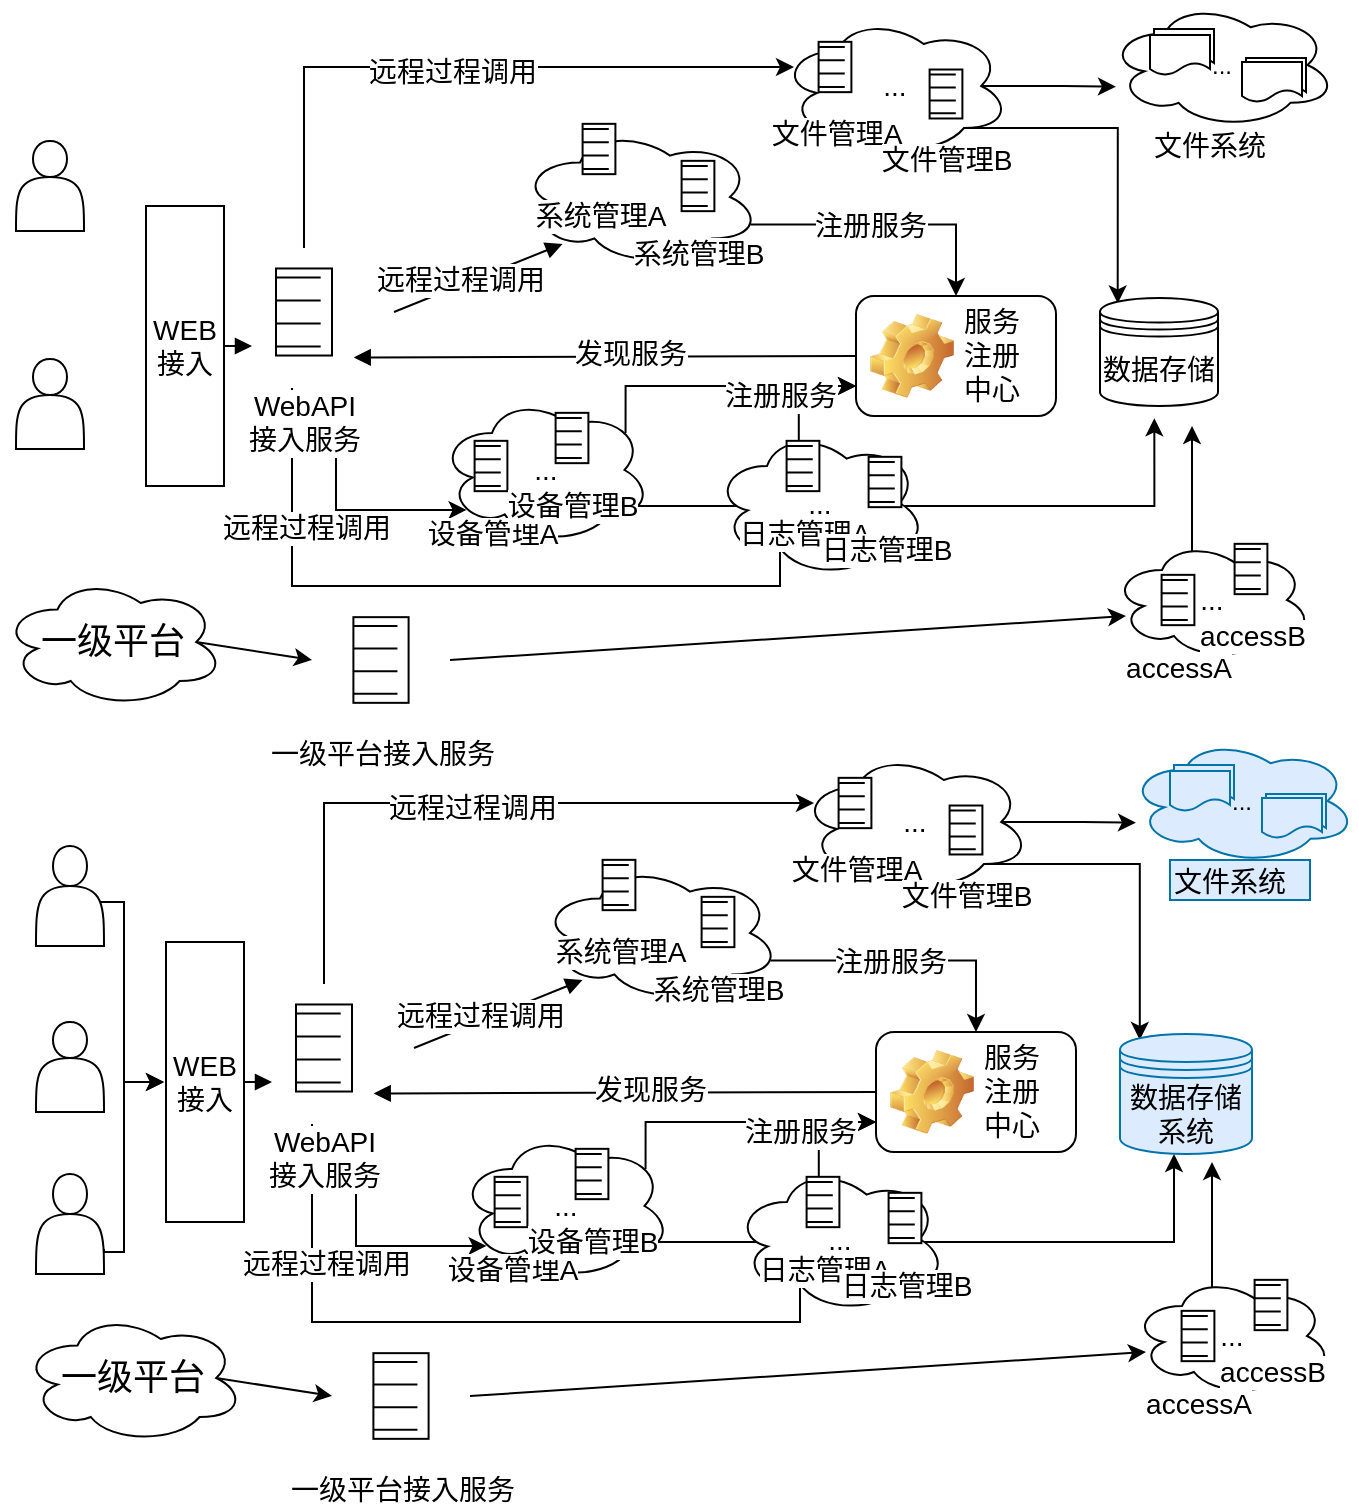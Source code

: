 <mxfile version="10.7.1" type="github"><diagram id="gdYfqTLnVevhLEQaB1-g" name="ÃÂÃÂÃÂÃÂÃÂÃÂÃÂÃÂÃÂÃÂÃÂÃÂÃÂÃÂÃÂÃÂÃÂÃÂÃÂÃÂÃÂÃÂÃÂÃÂÃÂÃÂÃÂÃÂÃÂÃÂÃÂÃÂÃÂÃÂÃÂÃÂÃÂÃÂÃÂÃÂÃÂÃÂÃÂÃÂÃÂÃÂÃÂÃÂÃÂÃÂÃÂÃÂÃÂÃÂÃÂÃÂÃÂÃÂÃÂÃÂÃÂÃÂÃÂÃÂ§ÃÂÃÂÃÂÃÂÃÂÃÂÃÂÃÂÃÂÃÂÃÂÃÂÃÂÃÂÃÂÃÂÃÂÃÂÃÂÃÂÃÂÃÂÃÂÃÂÃÂÃÂÃÂÃÂÃÂÃÂÃÂÃÂÃÂÃÂÃÂÃÂÃÂÃÂÃÂÃÂÃÂÃÂÃÂÃÂÃÂÃÂÃÂÃÂÃÂÃÂÃÂÃÂÃÂÃÂÃÂÃÂÃÂÃÂÃÂÃÂÃÂÃÂÃÂÃÂ¬ÃÂÃÂÃÂÃÂÃÂÃÂÃÂÃÂÃÂÃÂÃÂÃÂÃÂÃÂÃÂÃÂÃÂÃÂÃÂÃÂÃÂÃÂÃÂÃÂÃÂÃÂÃÂÃÂÃÂÃÂÃÂÃÂÃÂÃÂÃÂÃÂÃÂÃÂÃÂÃÂÃÂÃÂÃÂÃÂÃÂÃÂÃÂÃÂÃÂÃÂÃÂÃÂÃÂÃÂÃÂÃÂÃÂÃÂÃÂÃÂÃÂÃÂÃÂÃÂ¬ 1 ÃÂÃÂÃÂÃÂÃÂÃÂÃÂÃÂÃÂÃÂÃÂÃÂÃÂÃÂÃÂÃÂÃÂÃÂÃÂÃÂÃÂÃÂÃÂÃÂÃÂÃÂÃÂÃÂÃÂÃÂÃÂÃÂÃÂÃÂÃÂÃÂÃÂÃÂÃÂÃÂÃÂÃÂÃÂÃÂÃÂÃÂÃÂÃÂÃÂÃÂÃÂÃÂÃÂÃÂÃÂÃÂÃÂÃÂÃÂÃÂÃÂÃÂÃÂÃÂ©ÃÂÃÂÃÂÃÂÃÂÃÂÃÂÃÂÃÂÃÂÃÂÃÂÃÂÃÂÃÂÃÂÃÂÃÂÃÂÃÂÃÂÃÂÃÂÃÂÃÂÃÂÃÂÃÂÃÂÃÂÃÂÃÂÃÂÃÂÃÂÃÂÃÂÃÂÃÂÃÂÃÂÃÂÃÂÃÂÃÂÃÂÃÂÃÂÃÂÃÂÃÂÃÂÃÂÃÂÃÂÃÂÃÂÃÂÃÂÃÂÃÂÃÂÃÂÃÂ¡ÃÂÃÂÃÂÃÂÃÂÃÂÃÂÃÂÃÂÃÂÃÂÃÂÃÂÃÂÃÂÃÂÃÂÃÂÃÂÃÂÃÂÃÂÃÂÃÂÃÂÃÂÃÂÃÂÃÂÃÂÃÂÃÂÃÂÃÂÃÂÃÂÃÂÃÂÃÂÃÂÃÂÃÂÃÂÃÂÃÂÃÂÃÂÃÂÃÂÃÂÃÂÃÂÃÂÃÂÃÂÃÂÃÂÃÂÃÂÃÂÃÂÃÂÃÂÃÂµ"><mxGraphModel dx="1010" dy="559" grid="1" gridSize="10" guides="1" tooltips="1" connect="1" arrows="1" fold="1" page="1" pageScale="1" pageWidth="850" pageHeight="1100" math="0" shadow="0"><root><mxCell id="0"/><mxCell id="1" style="" parent="0"/><mxCell id="HIl72sXQK8lRFraErn7N-61" style="edgeStyle=orthogonalEdgeStyle;rounded=0;orthogonalLoop=1;jettySize=auto;html=1;exitX=0.4;exitY=0.1;exitDx=0;exitDy=0;exitPerimeter=0;entryX=0;entryY=0.75;entryDx=0;entryDy=0;fontSize=14;" parent="1" source="HIl72sXQK8lRFraErn7N-43" target="w7GBtz0kjyzqOILuYE1c-69" edge="1"><mxGeometry relative="1" as="geometry"/></mxCell><mxCell id="HIl72sXQK8lRFraErn7N-17" value="..." style="ellipse;shape=cloud;whiteSpace=wrap;html=1;" parent="1" vertex="1"><mxGeometry x="636" y="118" width="114" height="63" as="geometry"/></mxCell><mxCell id="w7GBtz0kjyzqOILuYE1c-117" style="edgeStyle=none;rounded=0;comic=0;orthogonalLoop=1;jettySize=auto;html=1;exitX=0.88;exitY=0.25;exitDx=0;exitDy=0;exitPerimeter=0;entryX=0.177;entryY=0.84;entryDx=0;entryDy=0;entryPerimeter=0;shadow=0;startArrow=none;startFill=0;endArrow=block;endFill=1;strokeColor=#000000;strokeWidth=1;fontSize=14;" parent="1" target="w7GBtz0kjyzqOILuYE1c-12" edge="1"><mxGeometry relative="1" as="geometry"><mxPoint x="279" y="273" as="sourcePoint"/></mxGeometry></mxCell><mxCell id="w7GBtz0kjyzqOILuYE1c-151" value="远程过程调用" style="text;html=1;resizable=0;points=[];align=center;verticalAlign=middle;labelBackgroundColor=#ffffff;fontSize=14;" parent="w7GBtz0kjyzqOILuYE1c-117" vertex="1" connectable="0"><mxGeometry x="-0.324" y="1" relative="1" as="geometry"><mxPoint x="5" y="-4" as="offset"/></mxGeometry></mxCell><mxCell id="HIl72sXQK8lRFraErn7N-67" style="edgeStyle=orthogonalEdgeStyle;rounded=0;orthogonalLoop=1;jettySize=auto;html=1;exitX=0.55;exitY=0.95;exitDx=0;exitDy=0;exitPerimeter=0;entryX=0.13;entryY=0.77;entryDx=0;entryDy=0;entryPerimeter=0;fontSize=14;" parent="1" target="w7GBtz0kjyzqOILuYE1c-15" edge="1"><mxGeometry relative="1" as="geometry"><mxPoint x="320" y="330" as="targetPoint"/><Array as="points"><mxPoint x="250" y="372"/></Array><mxPoint x="250" y="322" as="sourcePoint"/></mxGeometry></mxCell><mxCell id="HIl72sXQK8lRFraErn7N-71" style="edgeStyle=orthogonalEdgeStyle;rounded=0;orthogonalLoop=1;jettySize=auto;html=1;exitX=0.31;exitY=0.8;exitDx=0;exitDy=0;exitPerimeter=0;fontSize=14;" parent="1" target="HIl72sXQK8lRFraErn7N-44" edge="1"><mxGeometry relative="1" as="geometry"><Array as="points"><mxPoint x="228" y="410"/><mxPoint x="472" y="410"/></Array><mxPoint x="228" y="311" as="sourcePoint"/></mxGeometry></mxCell><mxCell id="HIl72sXQK8lRFraErn7N-73" value="&lt;span style=&quot;font-size: 14px;&quot;&gt;远程过程调用&lt;/span&gt;" style="text;html=1;resizable=0;points=[];align=center;verticalAlign=middle;labelBackgroundColor=#ffffff;fontSize=14;" parent="HIl72sXQK8lRFraErn7N-71" vertex="1" connectable="0"><mxGeometry x="-0.466" y="29" relative="1" as="geometry"><mxPoint as="offset"/></mxGeometry></mxCell><mxCell id="w7GBtz0kjyzqOILuYE1c-114" style="edgeStyle=none;rounded=0;comic=0;orthogonalLoop=1;jettySize=auto;html=1;exitX=1;exitY=0.5;exitDx=0;exitDy=0;shadow=0;startArrow=none;startFill=0;endArrow=block;endFill=1;strokeColor=#000000;strokeWidth=1;fontSize=14;" parent="1" source="kzhTqzgWOyBVwmpkPpJA-32" edge="1"><mxGeometry relative="1" as="geometry"><mxPoint x="208" y="290" as="targetPoint"/></mxGeometry></mxCell><mxCell id="kzhTqzgWOyBVwmpkPpJA-32" value="&lt;font style=&quot;font-size: 14px;&quot;&gt;WEB接入&lt;/font&gt;" style="rounded=0;whiteSpace=wrap;html=1;fontSize=14;" parent="1" vertex="1"><mxGeometry x="155" y="220" width="39" height="140" as="geometry"/></mxCell><mxCell id="kzhTqzgWOyBVwmpkPpJA-39" value="" style="shape=actor;whiteSpace=wrap;html=1;fontSize=14;" parent="1" vertex="1"><mxGeometry x="90" y="187.5" width="34" height="45" as="geometry"/></mxCell><mxCell id="HIl72sXQK8lRFraErn7N-14" style="edgeStyle=orthogonalEdgeStyle;rounded=0;orthogonalLoop=1;jettySize=auto;html=1;exitX=0.96;exitY=0.7;exitDx=0;exitDy=0;exitPerimeter=0;fontSize=14;" parent="1" source="w7GBtz0kjyzqOILuYE1c-12" target="w7GBtz0kjyzqOILuYE1c-69" edge="1"><mxGeometry relative="1" as="geometry"/></mxCell><mxCell id="HIl72sXQK8lRFraErn7N-15" value="&lt;font style=&quot;font-size: 14px&quot;&gt;注册服务&lt;/font&gt;" style="text;html=1;resizable=0;points=[];align=center;verticalAlign=middle;labelBackgroundColor=#ffffff;fontSize=14;" parent="HIl72sXQK8lRFraErn7N-14" vertex="1" connectable="0"><mxGeometry x="0.215" y="2" relative="1" as="geometry"><mxPoint x="-24.5" y="2.5" as="offset"/></mxGeometry></mxCell><mxCell id="w7GBtz0kjyzqOILuYE1c-12" value="&lt;span style=&quot;font-size: 14px;&quot;&gt;...&lt;/span&gt;" style="ellipse;shape=cloud;strokeWidth=1;fontSize=14;whiteSpace=wrap;html=1;align=center;strokeColor=#000000;" parent="1" vertex="1"><mxGeometry x="342" y="181" width="120" height="69" as="geometry"/></mxCell><mxCell id="HIl72sXQK8lRFraErn7N-59" style="edgeStyle=orthogonalEdgeStyle;rounded=0;orthogonalLoop=1;jettySize=auto;html=1;exitX=0.88;exitY=0.25;exitDx=0;exitDy=0;exitPerimeter=0;entryX=0;entryY=0.75;entryDx=0;entryDy=0;fontSize=14;" parent="1" source="w7GBtz0kjyzqOILuYE1c-15" target="w7GBtz0kjyzqOILuYE1c-69" edge="1"><mxGeometry relative="1" as="geometry"><Array as="points"><mxPoint x="395" y="310"/></Array></mxGeometry></mxCell><mxCell id="HIl72sXQK8lRFraErn7N-64" value="&lt;span style=&quot;font-size: 14px;&quot;&gt;&lt;font style=&quot;font-size: 14px&quot;&gt;注册服务&lt;/font&gt;&lt;/span&gt;" style="text;html=1;resizable=0;points=[];align=center;verticalAlign=middle;labelBackgroundColor=#ffffff;fontSize=14;" parent="HIl72sXQK8lRFraErn7N-59" vertex="1" connectable="0"><mxGeometry x="0.468" y="-1" relative="1" as="geometry"><mxPoint x="-1.5" y="4" as="offset"/></mxGeometry></mxCell><mxCell id="Oo8oAJw4ZqQlzhQZ2eLq-8" style="edgeStyle=orthogonalEdgeStyle;rounded=0;orthogonalLoop=1;jettySize=auto;html=1;exitX=0.875;exitY=0.5;exitDx=0;exitDy=0;exitPerimeter=0;entryX=0.5;entryY=1;entryDx=0;entryDy=0;" parent="1" edge="1"><mxGeometry relative="1" as="geometry"><mxPoint x="389.167" y="352" as="sourcePoint"/><mxPoint x="659.167" y="326.167" as="targetPoint"/><Array as="points"><mxPoint x="389" y="370"/><mxPoint x="659" y="370"/></Array></mxGeometry></mxCell><mxCell id="w7GBtz0kjyzqOILuYE1c-15" value="&lt;span style=&quot;font-size: 14px;&quot;&gt;...&lt;/span&gt;" style="ellipse;shape=cloud;strokeWidth=1;fontSize=14;whiteSpace=wrap;html=1;align=center;" parent="1" vertex="1"><mxGeometry x="301.5" y="315" width="106" height="74" as="geometry"/></mxCell><mxCell id="HIl72sXQK8lRFraErn7N-54" style="rounded=0;orthogonalLoop=1;jettySize=auto;html=1;exitX=0.875;exitY=0.5;exitDx=0;exitDy=0;exitPerimeter=0;entryX=0;entryY=0.5;entryDx=0;entryDy=0;fontSize=14;" parent="1" source="w7GBtz0kjyzqOILuYE1c-20" target="w7GBtz0kjyzqOILuYE1c-202" edge="1"><mxGeometry relative="1" as="geometry"><mxPoint x="238.5" y="451" as="targetPoint"/></mxGeometry></mxCell><mxCell id="w7GBtz0kjyzqOILuYE1c-20" value="&lt;font style=&quot;font-size: 18px&quot;&gt;一级平台&lt;/font&gt;" style="ellipse;shape=cloud;strokeWidth=1;fontSize=14;whiteSpace=wrap;html=1;align=center;" parent="1" vertex="1"><mxGeometry x="83" y="405.5" width="111" height="65" as="geometry"/></mxCell><mxCell id="Oo8oAJw4ZqQlzhQZ2eLq-9" style="edgeStyle=orthogonalEdgeStyle;rounded=0;orthogonalLoop=1;jettySize=auto;html=1;exitX=0.8;exitY=0.8;exitDx=0;exitDy=0;exitPerimeter=0;entryX=0.15;entryY=0.05;entryDx=0;entryDy=0;entryPerimeter=0;" parent="1" source="w7GBtz0kjyzqOILuYE1c-25" target="w7GBtz0kjyzqOILuYE1c-52" edge="1"><mxGeometry relative="1" as="geometry"/></mxCell><mxCell id="Oo8oAJw4ZqQlzhQZ2eLq-11" style="edgeStyle=orthogonalEdgeStyle;rounded=0;orthogonalLoop=1;jettySize=auto;html=1;exitX=0.875;exitY=0.5;exitDx=0;exitDy=0;exitPerimeter=0;" parent="1" source="w7GBtz0kjyzqOILuYE1c-25" edge="1"><mxGeometry relative="1" as="geometry"><mxPoint x="640.0" y="160.333" as="targetPoint"/></mxGeometry></mxCell><mxCell id="w7GBtz0kjyzqOILuYE1c-25" value="..." style="ellipse;shape=cloud;strokeWidth=1;fontSize=14;whiteSpace=wrap;html=1;align=center;" parent="1" vertex="1"><mxGeometry x="472" y="125" width="115" height="70" as="geometry"/></mxCell><mxCell id="w7GBtz0kjyzqOILuYE1c-52" value="&lt;font style=&quot;font-size: 14px&quot;&gt;数据存储&lt;/font&gt;" style="shape=datastore;whiteSpace=wrap;html=1;fontSize=14;" parent="1" vertex="1"><mxGeometry x="632" y="266" width="59" height="54" as="geometry"/></mxCell><mxCell id="w7GBtz0kjyzqOILuYE1c-115" style="edgeStyle=none;rounded=0;comic=0;orthogonalLoop=1;jettySize=auto;html=1;exitX=0;exitY=0.5;exitDx=0;exitDy=0;entryX=0.855;entryY=0.855;entryDx=0;entryDy=0;entryPerimeter=0;shadow=0;startArrow=none;startFill=0;endArrow=block;endFill=1;strokeColor=#000000;strokeWidth=1;fontSize=14;" parent="1" source="w7GBtz0kjyzqOILuYE1c-69" target="epCvUPDUcpbw5IUBVaNH-1" edge="1"><mxGeometry relative="1" as="geometry"><mxPoint x="290" y="297" as="targetPoint"/></mxGeometry></mxCell><mxCell id="w7GBtz0kjyzqOILuYE1c-116" value="&lt;font style=&quot;font-size: 14px&quot;&gt;发现服务&lt;/font&gt;" style="text;html=1;resizable=0;points=[];align=center;verticalAlign=middle;labelBackgroundColor=#ffffff;fontSize=14;" parent="w7GBtz0kjyzqOILuYE1c-115" vertex="1" connectable="0"><mxGeometry x="-0.1" y="-2" relative="1" as="geometry"><mxPoint as="offset"/></mxGeometry></mxCell><mxCell id="w7GBtz0kjyzqOILuYE1c-69" value="&lt;span style=&quot;font-weight: 400&quot;&gt;服务&lt;br&gt;注册&lt;br&gt;中心&lt;/span&gt;" style="label;whiteSpace=wrap;html=1;image=img/clipart/Gear_128x128.png;strokeColor=#000000;strokeWidth=1;fillColor=#FFFFFF;fontSize=14;" parent="1" vertex="1"><mxGeometry x="510" y="265" width="100" height="60" as="geometry"/></mxCell><mxCell id="w7GBtz0kjyzqOILuYE1c-74" value="&lt;font style=&quot;font-size: 14px&quot;&gt;系统管理A&lt;/font&gt;" style="shape=mxgraph.bpmn.shape;html=1;verticalLabelPosition=bottom;labelBackgroundColor=#ffffff;verticalAlign=top;align=center;perimeter=rhombusPerimeter;outlineConnect=0;symbol=conditional;strokeColor=#000000;strokeWidth=1;fillColor=#FFFFFF;fontSize=14;" parent="1" vertex="1"><mxGeometry x="361" y="173" width="41" height="37" as="geometry"/></mxCell><mxCell id="w7GBtz0kjyzqOILuYE1c-75" value="&lt;font style=&quot;font-size: 14px&quot;&gt;系统管理B&lt;/font&gt;" style="shape=mxgraph.bpmn.shape;html=1;verticalLabelPosition=bottom;labelBackgroundColor=#ffffff;verticalAlign=top;align=center;perimeter=rhombusPerimeter;outlineConnect=0;symbol=conditional;strokeColor=#000000;strokeWidth=1;fillColor=#FFFFFF;fontSize=14;" parent="1" vertex="1"><mxGeometry x="410.5" y="191.5" width="41" height="37" as="geometry"/></mxCell><mxCell id="w7GBtz0kjyzqOILuYE1c-78" value="&lt;font style=&quot;font-size: 14px&quot;&gt;设备管理A&lt;/font&gt;" style="shape=mxgraph.bpmn.shape;html=1;verticalLabelPosition=bottom;labelBackgroundColor=#ffffff;verticalAlign=top;align=center;perimeter=rhombusPerimeter;outlineConnect=0;symbol=conditional;strokeColor=#000000;strokeWidth=1;fillColor=#FFFFFF;fontSize=14;" parent="1" vertex="1"><mxGeometry x="307" y="331.5" width="41" height="37" as="geometry"/></mxCell><mxCell id="w7GBtz0kjyzqOILuYE1c-79" value="&lt;font style=&quot;font-size: 14px&quot;&gt;设备管理B&lt;/font&gt;" style="shape=mxgraph.bpmn.shape;html=1;verticalLabelPosition=bottom;labelBackgroundColor=#ffffff;verticalAlign=top;align=center;perimeter=rhombusPerimeter;outlineConnect=0;symbol=conditional;strokeColor=#000000;strokeWidth=1;fillColor=#FFFFFF;fontSize=14;" parent="1" vertex="1"><mxGeometry x="347.5" y="317.5" width="41" height="37" as="geometry"/></mxCell><mxCell id="w7GBtz0kjyzqOILuYE1c-82" value="&lt;span style=&quot;font-size: 14px&quot;&gt;文件管理A&lt;/span&gt;" style="shape=mxgraph.bpmn.shape;html=1;verticalLabelPosition=bottom;labelBackgroundColor=#ffffff;verticalAlign=top;align=center;perimeter=rhombusPerimeter;outlineConnect=0;symbol=conditional;strokeColor=#000000;strokeWidth=1;fillColor=#FFFFFF;fontSize=14;" parent="1" vertex="1"><mxGeometry x="479" y="132" width="41" height="37" as="geometry"/></mxCell><mxCell id="w7GBtz0kjyzqOILuYE1c-83" value="&lt;font style=&quot;font-size: 14px&quot;&gt;文件管理B&lt;/font&gt;" style="shape=mxgraph.bpmn.shape;html=1;verticalLabelPosition=bottom;labelBackgroundColor=#ffffff;verticalAlign=top;align=center;perimeter=rhombusPerimeter;outlineConnect=0;symbol=conditional;strokeColor=#000000;strokeWidth=1;fillColor=#FFFFFF;fontSize=14;" parent="1" vertex="1"><mxGeometry x="534.5" y="146" width="41" height="36" as="geometry"/></mxCell><mxCell id="Oo8oAJw4ZqQlzhQZ2eLq-7" style="edgeStyle=orthogonalEdgeStyle;rounded=0;orthogonalLoop=1;jettySize=auto;html=1;exitX=0.4;exitY=0.1;exitDx=0;exitDy=0;exitPerimeter=0;" parent="1" source="w7GBtz0kjyzqOILuYE1c-91" edge="1"><mxGeometry relative="1" as="geometry"><mxPoint x="678" y="330" as="targetPoint"/></mxGeometry></mxCell><mxCell id="w7GBtz0kjyzqOILuYE1c-91" value="&lt;span&gt;...&lt;/span&gt;" style="ellipse;shape=cloud;strokeWidth=1;fontSize=14;whiteSpace=wrap;html=1;align=center;" parent="1" vertex="1"><mxGeometry x="638" y="387" width="100" height="60" as="geometry"/></mxCell><mxCell id="w7GBtz0kjyzqOILuYE1c-171" value="&lt;font style=&quot;font-size: 14px&quot;&gt;accessA&lt;/font&gt;" style="shape=mxgraph.bpmn.shape;html=1;verticalLabelPosition=bottom;labelBackgroundColor=#ffffff;verticalAlign=top;align=center;perimeter=rhombusPerimeter;outlineConnect=0;symbol=conditional;strokeColor=#000000;strokeWidth=1;fillColor=#FFFFFF;fontSize=14;" parent="1" vertex="1"><mxGeometry x="650.5" y="398.5" width="41" height="37" as="geometry"/></mxCell><mxCell id="w7GBtz0kjyzqOILuYE1c-172" value="&lt;font style=&quot;font-size: 14px&quot;&gt;accessB&lt;/font&gt;" style="shape=mxgraph.bpmn.shape;html=1;verticalLabelPosition=bottom;labelBackgroundColor=#ffffff;verticalAlign=top;align=center;perimeter=rhombusPerimeter;outlineConnect=0;symbol=conditional;strokeColor=#000000;strokeWidth=1;fillColor=#FFFFFF;fontSize=14;" parent="1" vertex="1"><mxGeometry x="687" y="383" width="41" height="37" as="geometry"/></mxCell><mxCell id="HIl72sXQK8lRFraErn7N-55" style="edgeStyle=none;rounded=0;orthogonalLoop=1;jettySize=auto;html=1;entryX=0.07;entryY=0.633;entryDx=0;entryDy=0;entryPerimeter=0;fontSize=14;exitX=1;exitY=0.5;exitDx=0;exitDy=0;" parent="1" source="w7GBtz0kjyzqOILuYE1c-202" target="w7GBtz0kjyzqOILuYE1c-91" edge="1"><mxGeometry relative="1" as="geometry"><mxPoint x="610" y="425" as="sourcePoint"/></mxGeometry></mxCell><mxCell id="w7GBtz0kjyzqOILuYE1c-202" value="一级平台接入服务" style="shape=mxgraph.bpmn.shape;html=1;verticalLabelPosition=bottom;labelBackgroundColor=#ffffff;verticalAlign=top;align=center;perimeter=rhombusPerimeter;outlineConnect=0;symbol=conditional;strokeColor=#000000;strokeWidth=1;fillColor=#FFFFFF;fontSize=14;" parent="1" vertex="1"><mxGeometry x="238" y="415.5" width="69" height="63" as="geometry"/></mxCell><mxCell id="HIl72sXQK8lRFraErn7N-19" value="" style="shape=document;whiteSpace=wrap;html=1;boundedLbl=1;" parent="1" vertex="1"><mxGeometry x="659" y="131.5" width="30" height="20" as="geometry"/></mxCell><mxCell id="HIl72sXQK8lRFraErn7N-22" value="" style="shape=document;whiteSpace=wrap;html=1;boundedLbl=1;" parent="1" vertex="1"><mxGeometry x="657" y="134.5" width="30" height="20" as="geometry"/></mxCell><mxCell id="HIl72sXQK8lRFraErn7N-24" value="" style="shape=document;whiteSpace=wrap;html=1;boundedLbl=1;" parent="1" vertex="1"><mxGeometry x="705" y="146" width="30" height="20" as="geometry"/></mxCell><mxCell id="HIl72sXQK8lRFraErn7N-25" value="" style="shape=document;whiteSpace=wrap;html=1;boundedLbl=1;" parent="1" vertex="1"><mxGeometry x="703" y="148" width="30" height="20" as="geometry"/></mxCell><mxCell id="HIl72sXQK8lRFraErn7N-33" value="&lt;font style=&quot;font-size: 14px&quot;&gt;文件系统&lt;/font&gt;" style="text;html=1;resizable=0;points=[];autosize=1;align=left;verticalAlign=top;spacingTop=-4;" parent="1" vertex="1"><mxGeometry x="657" y="179" width="70" height="20" as="geometry"/></mxCell><mxCell id="HIl72sXQK8lRFraErn7N-43" value="&lt;span style=&quot;font-size: 14px;&quot;&gt;...&lt;/span&gt;" style="ellipse;shape=cloud;strokeWidth=1;fontSize=14;whiteSpace=wrap;html=1;align=center;" parent="1" vertex="1"><mxGeometry x="439" y="331.5" width="106" height="74" as="geometry"/></mxCell><mxCell id="HIl72sXQK8lRFraErn7N-44" value="&lt;font style=&quot;font-size: 14px&quot;&gt;日志管理A&lt;/font&gt;" style="shape=mxgraph.bpmn.shape;html=1;verticalLabelPosition=bottom;labelBackgroundColor=#ffffff;verticalAlign=top;align=center;perimeter=rhombusPerimeter;outlineConnect=0;symbol=conditional;strokeColor=#000000;strokeWidth=1;fillColor=#FFFFFF;fontSize=14;" parent="1" vertex="1"><mxGeometry x="463" y="331.5" width="41" height="37" as="geometry"/></mxCell><mxCell id="HIl72sXQK8lRFraErn7N-45" value="&lt;font style=&quot;font-size: 14px&quot;&gt;日志管理B&lt;/font&gt;" style="shape=mxgraph.bpmn.shape;html=1;verticalLabelPosition=bottom;labelBackgroundColor=#ffffff;verticalAlign=top;align=center;perimeter=rhombusPerimeter;outlineConnect=0;symbol=conditional;strokeColor=#000000;strokeWidth=1;fillColor=#FFFFFF;fontSize=14;" parent="1" vertex="1"><mxGeometry x="504" y="339.5" width="41" height="37" as="geometry"/></mxCell><mxCell id="qHVtxWBfs8xyCSqkgAGG-1" style="edgeStyle=orthogonalEdgeStyle;rounded=0;orthogonalLoop=1;jettySize=auto;html=1;exitX=0.5;exitY=0;exitDx=0;exitDy=0;entryX=0;entryY=0.5;entryDx=0;entryDy=0;" parent="1" source="epCvUPDUcpbw5IUBVaNH-1" target="w7GBtz0kjyzqOILuYE1c-82" edge="1"><mxGeometry relative="1" as="geometry"/></mxCell><mxCell id="qHVtxWBfs8xyCSqkgAGG-2" value="&lt;font style=&quot;font-size: 14px&quot;&gt;远程过程调用&lt;/font&gt;" style="text;html=1;resizable=0;points=[];align=center;verticalAlign=middle;labelBackgroundColor=#ffffff;" parent="qHVtxWBfs8xyCSqkgAGG-1" vertex="1" connectable="0"><mxGeometry x="-0.018" y="-2" relative="1" as="geometry"><mxPoint as="offset"/></mxGeometry></mxCell><mxCell id="epCvUPDUcpbw5IUBVaNH-1" value="WebAPI&lt;br&gt;接入服务" style="shape=mxgraph.bpmn.shape;html=1;verticalLabelPosition=bottom;labelBackgroundColor=#ffffff;verticalAlign=top;align=center;perimeter=rhombusPerimeter;outlineConnect=0;symbol=conditional;strokeColor=#000000;strokeWidth=1;fillColor=#FFFFFF;fontSize=14;" parent="1" vertex="1"><mxGeometry x="199" y="241" width="70" height="64" as="geometry"/></mxCell><mxCell id="qHVtxWBfs8xyCSqkgAGG-6" style="edgeStyle=orthogonalEdgeStyle;rounded=0;orthogonalLoop=1;jettySize=auto;html=1;exitX=0.4;exitY=0.1;exitDx=0;exitDy=0;exitPerimeter=0;entryX=0;entryY=0.75;entryDx=0;entryDy=0;fontSize=14;" parent="1" source="qHVtxWBfs8xyCSqkgAGG-53" target="qHVtxWBfs8xyCSqkgAGG-35" edge="1"><mxGeometry relative="1" as="geometry"/></mxCell><mxCell id="qHVtxWBfs8xyCSqkgAGG-7" value="..." style="ellipse;shape=cloud;whiteSpace=wrap;html=1;fillColor=#DDEBFF;strokeColor=#0174AB;" parent="1" vertex="1"><mxGeometry x="646" y="486" width="114" height="63" as="geometry"/></mxCell><mxCell id="qHVtxWBfs8xyCSqkgAGG-8" style="edgeStyle=orthogonalEdgeStyle;rounded=0;orthogonalLoop=1;jettySize=auto;html=1;exitX=0.9;exitY=0.5;exitDx=0;exitDy=0;exitPerimeter=0;fontSize=14;" parent="1" source="qHVtxWBfs8xyCSqkgAGG-9" edge="1"><mxGeometry relative="1" as="geometry"><Array as="points"><mxPoint x="131" y="568"/><mxPoint x="144" y="568"/><mxPoint x="144" y="658"/></Array><mxPoint x="164" y="658" as="targetPoint"/></mxGeometry></mxCell><mxCell id="qHVtxWBfs8xyCSqkgAGG-9" value="" style="shape=actor;whiteSpace=wrap;html=1;fontSize=14;" parent="1" vertex="1"><mxGeometry x="100" y="540" width="34" height="50" as="geometry"/></mxCell><mxCell id="qHVtxWBfs8xyCSqkgAGG-10" style="edgeStyle=none;rounded=0;comic=0;orthogonalLoop=1;jettySize=auto;html=1;exitX=0.88;exitY=0.25;exitDx=0;exitDy=0;exitPerimeter=0;entryX=0.177;entryY=0.84;entryDx=0;entryDy=0;entryPerimeter=0;shadow=0;startArrow=none;startFill=0;endArrow=block;endFill=1;strokeColor=#000000;strokeWidth=1;fontSize=14;" parent="1" target="qHVtxWBfs8xyCSqkgAGG-22" edge="1"><mxGeometry relative="1" as="geometry"><mxPoint x="289" y="641" as="sourcePoint"/></mxGeometry></mxCell><mxCell id="qHVtxWBfs8xyCSqkgAGG-11" value="远程过程调用" style="text;html=1;resizable=0;points=[];align=center;verticalAlign=middle;labelBackgroundColor=#ffffff;fontSize=14;" parent="qHVtxWBfs8xyCSqkgAGG-10" vertex="1" connectable="0"><mxGeometry x="-0.324" y="1" relative="1" as="geometry"><mxPoint x="5" y="-4" as="offset"/></mxGeometry></mxCell><mxCell id="qHVtxWBfs8xyCSqkgAGG-12" style="edgeStyle=orthogonalEdgeStyle;rounded=0;orthogonalLoop=1;jettySize=auto;html=1;exitX=0.55;exitY=0.95;exitDx=0;exitDy=0;exitPerimeter=0;entryX=0.13;entryY=0.77;entryDx=0;entryDy=0;entryPerimeter=0;fontSize=14;" parent="1" target="qHVtxWBfs8xyCSqkgAGG-26" edge="1"><mxGeometry relative="1" as="geometry"><mxPoint x="330" y="698" as="targetPoint"/><Array as="points"><mxPoint x="260" y="740"/></Array><mxPoint x="260" y="690" as="sourcePoint"/></mxGeometry></mxCell><mxCell id="qHVtxWBfs8xyCSqkgAGG-13" style="edgeStyle=orthogonalEdgeStyle;rounded=0;orthogonalLoop=1;jettySize=auto;html=1;exitX=0.31;exitY=0.8;exitDx=0;exitDy=0;exitPerimeter=0;fontSize=14;" parent="1" target="qHVtxWBfs8xyCSqkgAGG-54" edge="1"><mxGeometry relative="1" as="geometry"><Array as="points"><mxPoint x="238" y="778"/><mxPoint x="482" y="778"/></Array><mxPoint x="238" y="679" as="sourcePoint"/></mxGeometry></mxCell><mxCell id="qHVtxWBfs8xyCSqkgAGG-14" value="&lt;span style=&quot;font-size: 14px;&quot;&gt;远程过程调用&lt;/span&gt;" style="text;html=1;resizable=0;points=[];align=center;verticalAlign=middle;labelBackgroundColor=#ffffff;fontSize=14;" parent="qHVtxWBfs8xyCSqkgAGG-13" vertex="1" connectable="0"><mxGeometry x="-0.466" y="29" relative="1" as="geometry"><mxPoint as="offset"/></mxGeometry></mxCell><mxCell id="qHVtxWBfs8xyCSqkgAGG-15" style="edgeStyle=none;rounded=0;comic=0;orthogonalLoop=1;jettySize=auto;html=1;exitX=1;exitY=0.5;exitDx=0;exitDy=0;shadow=0;startArrow=none;startFill=0;endArrow=block;endFill=1;strokeColor=#000000;strokeWidth=1;fontSize=14;" parent="1" source="qHVtxWBfs8xyCSqkgAGG-16" edge="1"><mxGeometry relative="1" as="geometry"><mxPoint x="218" y="658" as="targetPoint"/></mxGeometry></mxCell><mxCell id="qHVtxWBfs8xyCSqkgAGG-16" value="&lt;font style=&quot;font-size: 14px;&quot;&gt;WEB接入&lt;/font&gt;" style="rounded=0;whiteSpace=wrap;html=1;fontSize=14;" parent="1" vertex="1"><mxGeometry x="165" y="588" width="39" height="140" as="geometry"/></mxCell><mxCell id="qHVtxWBfs8xyCSqkgAGG-17" value="" style="shape=actor;whiteSpace=wrap;html=1;fontSize=14;" parent="1" vertex="1"><mxGeometry x="100" y="628" width="34" height="45" as="geometry"/></mxCell><mxCell id="qHVtxWBfs8xyCSqkgAGG-18" style="edgeStyle=orthogonalEdgeStyle;rounded=0;orthogonalLoop=1;jettySize=auto;html=1;exitX=1;exitY=0.75;exitDx=0;exitDy=0;entryX=0;entryY=0.5;entryDx=0;entryDy=0;fontSize=14;" parent="1" source="qHVtxWBfs8xyCSqkgAGG-19" edge="1"><mxGeometry relative="1" as="geometry"><Array as="points"><mxPoint x="144" y="743"/><mxPoint x="144" y="658"/></Array><mxPoint x="164" y="658" as="targetPoint"/></mxGeometry></mxCell><mxCell id="qHVtxWBfs8xyCSqkgAGG-19" value="" style="shape=actor;whiteSpace=wrap;html=1;fontSize=14;" parent="1" vertex="1"><mxGeometry x="100" y="704" width="34" height="50" as="geometry"/></mxCell><mxCell id="qHVtxWBfs8xyCSqkgAGG-20" style="edgeStyle=orthogonalEdgeStyle;rounded=0;orthogonalLoop=1;jettySize=auto;html=1;exitX=0.96;exitY=0.7;exitDx=0;exitDy=0;exitPerimeter=0;fontSize=14;" parent="1" source="qHVtxWBfs8xyCSqkgAGG-22" target="qHVtxWBfs8xyCSqkgAGG-35" edge="1"><mxGeometry relative="1" as="geometry"/></mxCell><mxCell id="qHVtxWBfs8xyCSqkgAGG-21" value="&lt;font style=&quot;font-size: 14px&quot;&gt;注册服务&lt;/font&gt;" style="text;html=1;resizable=0;points=[];align=center;verticalAlign=middle;labelBackgroundColor=#ffffff;fontSize=14;" parent="qHVtxWBfs8xyCSqkgAGG-20" vertex="1" connectable="0"><mxGeometry x="0.215" y="2" relative="1" as="geometry"><mxPoint x="-24.5" y="2.5" as="offset"/></mxGeometry></mxCell><mxCell id="qHVtxWBfs8xyCSqkgAGG-22" value="&lt;span style=&quot;font-size: 14px;&quot;&gt;...&lt;/span&gt;" style="ellipse;shape=cloud;strokeWidth=1;fontSize=14;whiteSpace=wrap;html=1;align=center;strokeColor=#000000;" parent="1" vertex="1"><mxGeometry x="352" y="549" width="120" height="69" as="geometry"/></mxCell><mxCell id="qHVtxWBfs8xyCSqkgAGG-23" style="edgeStyle=orthogonalEdgeStyle;rounded=0;orthogonalLoop=1;jettySize=auto;html=1;exitX=0.88;exitY=0.25;exitDx=0;exitDy=0;exitPerimeter=0;entryX=0;entryY=0.75;entryDx=0;entryDy=0;fontSize=14;" parent="1" source="qHVtxWBfs8xyCSqkgAGG-26" target="qHVtxWBfs8xyCSqkgAGG-35" edge="1"><mxGeometry relative="1" as="geometry"><Array as="points"><mxPoint x="405" y="678"/></Array></mxGeometry></mxCell><mxCell id="qHVtxWBfs8xyCSqkgAGG-24" value="&lt;span style=&quot;font-size: 14px;&quot;&gt;&lt;font style=&quot;font-size: 14px&quot;&gt;注册服务&lt;/font&gt;&lt;/span&gt;" style="text;html=1;resizable=0;points=[];align=center;verticalAlign=middle;labelBackgroundColor=#ffffff;fontSize=14;" parent="qHVtxWBfs8xyCSqkgAGG-23" vertex="1" connectable="0"><mxGeometry x="0.468" y="-1" relative="1" as="geometry"><mxPoint x="-1.5" y="4" as="offset"/></mxGeometry></mxCell><mxCell id="qHVtxWBfs8xyCSqkgAGG-25" style="edgeStyle=orthogonalEdgeStyle;rounded=0;orthogonalLoop=1;jettySize=auto;html=1;exitX=0.875;exitY=0.5;exitDx=0;exitDy=0;exitPerimeter=0;entryX=0.5;entryY=1;entryDx=0;entryDy=0;" parent="1" edge="1"><mxGeometry relative="1" as="geometry"><mxPoint x="399" y="720" as="sourcePoint"/><mxPoint x="669" y="694" as="targetPoint"/><Array as="points"><mxPoint x="399" y="738"/><mxPoint x="669" y="738"/></Array></mxGeometry></mxCell><mxCell id="qHVtxWBfs8xyCSqkgAGG-26" value="&lt;span style=&quot;font-size: 14px;&quot;&gt;...&lt;/span&gt;" style="ellipse;shape=cloud;strokeWidth=1;fontSize=14;whiteSpace=wrap;html=1;align=center;" parent="1" vertex="1"><mxGeometry x="311.5" y="683" width="106" height="74" as="geometry"/></mxCell><mxCell id="qHVtxWBfs8xyCSqkgAGG-27" style="rounded=0;orthogonalLoop=1;jettySize=auto;html=1;exitX=0.875;exitY=0.5;exitDx=0;exitDy=0;exitPerimeter=0;entryX=0;entryY=0.5;entryDx=0;entryDy=0;fontSize=14;" parent="1" source="qHVtxWBfs8xyCSqkgAGG-28" target="qHVtxWBfs8xyCSqkgAGG-47" edge="1"><mxGeometry relative="1" as="geometry"><mxPoint x="248.5" y="819" as="targetPoint"/></mxGeometry></mxCell><mxCell id="qHVtxWBfs8xyCSqkgAGG-28" value="&lt;font style=&quot;font-size: 18px&quot;&gt;一级平台&lt;/font&gt;" style="ellipse;shape=cloud;strokeWidth=1;fontSize=14;whiteSpace=wrap;html=1;align=center;" parent="1" vertex="1"><mxGeometry x="93" y="773.5" width="111" height="65" as="geometry"/></mxCell><mxCell id="qHVtxWBfs8xyCSqkgAGG-29" style="edgeStyle=orthogonalEdgeStyle;rounded=0;orthogonalLoop=1;jettySize=auto;html=1;exitX=0.8;exitY=0.8;exitDx=0;exitDy=0;exitPerimeter=0;entryX=0.15;entryY=0.05;entryDx=0;entryDy=0;entryPerimeter=0;" parent="1" source="qHVtxWBfs8xyCSqkgAGG-31" target="qHVtxWBfs8xyCSqkgAGG-32" edge="1"><mxGeometry relative="1" as="geometry"/></mxCell><mxCell id="qHVtxWBfs8xyCSqkgAGG-30" style="edgeStyle=orthogonalEdgeStyle;rounded=0;orthogonalLoop=1;jettySize=auto;html=1;exitX=0.875;exitY=0.5;exitDx=0;exitDy=0;exitPerimeter=0;" parent="1" source="qHVtxWBfs8xyCSqkgAGG-31" edge="1"><mxGeometry relative="1" as="geometry"><mxPoint x="650.0" y="528.333" as="targetPoint"/></mxGeometry></mxCell><mxCell id="qHVtxWBfs8xyCSqkgAGG-31" value="..." style="ellipse;shape=cloud;strokeWidth=1;fontSize=14;whiteSpace=wrap;html=1;align=center;" parent="1" vertex="1"><mxGeometry x="482" y="493" width="115" height="70" as="geometry"/></mxCell><mxCell id="qHVtxWBfs8xyCSqkgAGG-32" value="&lt;font style=&quot;font-size: 14px&quot;&gt;数据存储系统&lt;/font&gt;" style="shape=datastore;whiteSpace=wrap;html=1;fontSize=12;strokeColor=#0174AB;fillColor=#DDEBFF;" parent="1" vertex="1"><mxGeometry x="642" y="634" width="66" height="60" as="geometry"/></mxCell><mxCell id="qHVtxWBfs8xyCSqkgAGG-33" style="edgeStyle=none;rounded=0;comic=0;orthogonalLoop=1;jettySize=auto;html=1;exitX=0;exitY=0.5;exitDx=0;exitDy=0;entryX=0.855;entryY=0.855;entryDx=0;entryDy=0;entryPerimeter=0;shadow=0;startArrow=none;startFill=0;endArrow=block;endFill=1;strokeColor=#000000;strokeWidth=1;fontSize=14;" parent="1" source="qHVtxWBfs8xyCSqkgAGG-35" target="qHVtxWBfs8xyCSqkgAGG-58" edge="1"><mxGeometry relative="1" as="geometry"><mxPoint x="300" y="665" as="targetPoint"/></mxGeometry></mxCell><mxCell id="qHVtxWBfs8xyCSqkgAGG-34" value="&lt;font style=&quot;font-size: 14px&quot;&gt;发现服务&lt;/font&gt;" style="text;html=1;resizable=0;points=[];align=center;verticalAlign=middle;labelBackgroundColor=#ffffff;fontSize=14;" parent="qHVtxWBfs8xyCSqkgAGG-33" vertex="1" connectable="0"><mxGeometry x="-0.1" y="-2" relative="1" as="geometry"><mxPoint as="offset"/></mxGeometry></mxCell><mxCell id="qHVtxWBfs8xyCSqkgAGG-35" value="&lt;span style=&quot;font-weight: 400&quot;&gt;服务&lt;br&gt;注册&lt;br&gt;中心&lt;/span&gt;" style="label;whiteSpace=wrap;html=1;image=img/clipart/Gear_128x128.png;strokeColor=#000000;strokeWidth=1;fillColor=#FFFFFF;fontSize=14;" parent="1" vertex="1"><mxGeometry x="520" y="633" width="100" height="60" as="geometry"/></mxCell><mxCell id="qHVtxWBfs8xyCSqkgAGG-36" value="&lt;font style=&quot;font-size: 14px&quot;&gt;系统管理A&lt;/font&gt;" style="shape=mxgraph.bpmn.shape;html=1;verticalLabelPosition=bottom;labelBackgroundColor=#ffffff;verticalAlign=top;align=center;perimeter=rhombusPerimeter;outlineConnect=0;symbol=conditional;strokeColor=#000000;strokeWidth=1;fillColor=#FFFFFF;fontSize=14;" parent="1" vertex="1"><mxGeometry x="371" y="541" width="41" height="37" as="geometry"/></mxCell><mxCell id="qHVtxWBfs8xyCSqkgAGG-37" value="&lt;font style=&quot;font-size: 14px&quot;&gt;系统管理B&lt;/font&gt;" style="shape=mxgraph.bpmn.shape;html=1;verticalLabelPosition=bottom;labelBackgroundColor=#ffffff;verticalAlign=top;align=center;perimeter=rhombusPerimeter;outlineConnect=0;symbol=conditional;strokeColor=#000000;strokeWidth=1;fillColor=#FFFFFF;fontSize=14;" parent="1" vertex="1"><mxGeometry x="420.5" y="559.5" width="41" height="37" as="geometry"/></mxCell><mxCell id="qHVtxWBfs8xyCSqkgAGG-38" value="&lt;font style=&quot;font-size: 14px&quot;&gt;设备管理A&lt;/font&gt;" style="shape=mxgraph.bpmn.shape;html=1;verticalLabelPosition=bottom;labelBackgroundColor=#ffffff;verticalAlign=top;align=center;perimeter=rhombusPerimeter;outlineConnect=0;symbol=conditional;strokeColor=#000000;strokeWidth=1;fillColor=#FFFFFF;fontSize=14;" parent="1" vertex="1"><mxGeometry x="317" y="699.5" width="41" height="37" as="geometry"/></mxCell><mxCell id="qHVtxWBfs8xyCSqkgAGG-39" value="&lt;font style=&quot;font-size: 14px&quot;&gt;设备管理B&lt;/font&gt;" style="shape=mxgraph.bpmn.shape;html=1;verticalLabelPosition=bottom;labelBackgroundColor=#ffffff;verticalAlign=top;align=center;perimeter=rhombusPerimeter;outlineConnect=0;symbol=conditional;strokeColor=#000000;strokeWidth=1;fillColor=#FFFFFF;fontSize=14;" parent="1" vertex="1"><mxGeometry x="357.5" y="685.5" width="41" height="37" as="geometry"/></mxCell><mxCell id="qHVtxWBfs8xyCSqkgAGG-40" value="&lt;span style=&quot;font-size: 14px&quot;&gt;文件管理A&lt;/span&gt;" style="shape=mxgraph.bpmn.shape;html=1;verticalLabelPosition=bottom;labelBackgroundColor=#ffffff;verticalAlign=top;align=center;perimeter=rhombusPerimeter;outlineConnect=0;symbol=conditional;strokeColor=#000000;strokeWidth=1;fillColor=#FFFFFF;fontSize=14;" parent="1" vertex="1"><mxGeometry x="489" y="500" width="41" height="37" as="geometry"/></mxCell><mxCell id="qHVtxWBfs8xyCSqkgAGG-41" value="&lt;font style=&quot;font-size: 14px&quot;&gt;文件管理B&lt;/font&gt;" style="shape=mxgraph.bpmn.shape;html=1;verticalLabelPosition=bottom;labelBackgroundColor=#ffffff;verticalAlign=top;align=center;perimeter=rhombusPerimeter;outlineConnect=0;symbol=conditional;strokeColor=#000000;strokeWidth=1;fillColor=#FFFFFF;fontSize=14;" parent="1" vertex="1"><mxGeometry x="544.5" y="514" width="41" height="36" as="geometry"/></mxCell><mxCell id="qHVtxWBfs8xyCSqkgAGG-42" style="edgeStyle=orthogonalEdgeStyle;rounded=0;orthogonalLoop=1;jettySize=auto;html=1;exitX=0.4;exitY=0.1;exitDx=0;exitDy=0;exitPerimeter=0;" parent="1" source="qHVtxWBfs8xyCSqkgAGG-43" edge="1"><mxGeometry relative="1" as="geometry"><mxPoint x="688" y="698" as="targetPoint"/></mxGeometry></mxCell><mxCell id="qHVtxWBfs8xyCSqkgAGG-43" value="&lt;span&gt;...&lt;/span&gt;" style="ellipse;shape=cloud;strokeWidth=1;fontSize=14;whiteSpace=wrap;html=1;align=center;" parent="1" vertex="1"><mxGeometry x="648" y="755" width="100" height="60" as="geometry"/></mxCell><mxCell id="qHVtxWBfs8xyCSqkgAGG-44" value="&lt;font style=&quot;font-size: 14px&quot;&gt;accessA&lt;/font&gt;" style="shape=mxgraph.bpmn.shape;html=1;verticalLabelPosition=bottom;labelBackgroundColor=#ffffff;verticalAlign=top;align=center;perimeter=rhombusPerimeter;outlineConnect=0;symbol=conditional;strokeColor=#000000;strokeWidth=1;fillColor=#FFFFFF;fontSize=14;" parent="1" vertex="1"><mxGeometry x="660.5" y="766.5" width="41" height="37" as="geometry"/></mxCell><mxCell id="qHVtxWBfs8xyCSqkgAGG-45" value="&lt;font style=&quot;font-size: 14px&quot;&gt;accessB&lt;/font&gt;" style="shape=mxgraph.bpmn.shape;html=1;verticalLabelPosition=bottom;labelBackgroundColor=#ffffff;verticalAlign=top;align=center;perimeter=rhombusPerimeter;outlineConnect=0;symbol=conditional;strokeColor=#000000;strokeWidth=1;fillColor=#FFFFFF;fontSize=14;" parent="1" vertex="1"><mxGeometry x="697" y="751" width="41" height="37" as="geometry"/></mxCell><mxCell id="qHVtxWBfs8xyCSqkgAGG-46" style="edgeStyle=none;rounded=0;orthogonalLoop=1;jettySize=auto;html=1;entryX=0.07;entryY=0.633;entryDx=0;entryDy=0;entryPerimeter=0;fontSize=14;exitX=1;exitY=0.5;exitDx=0;exitDy=0;" parent="1" source="qHVtxWBfs8xyCSqkgAGG-47" target="qHVtxWBfs8xyCSqkgAGG-43" edge="1"><mxGeometry relative="1" as="geometry"><mxPoint x="620" y="793" as="sourcePoint"/></mxGeometry></mxCell><mxCell id="qHVtxWBfs8xyCSqkgAGG-47" value="一级平台接入服务" style="shape=mxgraph.bpmn.shape;html=1;verticalLabelPosition=bottom;labelBackgroundColor=#ffffff;verticalAlign=top;align=center;perimeter=rhombusPerimeter;outlineConnect=0;symbol=conditional;strokeColor=#000000;strokeWidth=1;fillColor=#FFFFFF;fontSize=14;" parent="1" vertex="1"><mxGeometry x="248" y="783.5" width="69" height="63" as="geometry"/></mxCell><mxCell id="qHVtxWBfs8xyCSqkgAGG-48" value="" style="shape=document;whiteSpace=wrap;html=1;boundedLbl=1;fillColor=#DDEBFF;strokeColor=#0174AB;" parent="1" vertex="1"><mxGeometry x="669" y="499.5" width="30" height="20" as="geometry"/></mxCell><mxCell id="qHVtxWBfs8xyCSqkgAGG-49" value="" style="shape=document;whiteSpace=wrap;html=1;boundedLbl=1;fillColor=#DDEBFF;strokeColor=#0174AB;" parent="1" vertex="1"><mxGeometry x="667" y="502.5" width="30" height="20" as="geometry"/></mxCell><mxCell id="qHVtxWBfs8xyCSqkgAGG-50" value="" style="shape=document;whiteSpace=wrap;html=1;boundedLbl=1;fillColor=#DDEBFF;strokeColor=#0174AB;" parent="1" vertex="1"><mxGeometry x="715" y="514" width="30" height="20" as="geometry"/></mxCell><mxCell id="qHVtxWBfs8xyCSqkgAGG-51" value="" style="shape=document;whiteSpace=wrap;html=1;boundedLbl=1;fillColor=#DDEBFF;strokeColor=#0174AB;" parent="1" vertex="1"><mxGeometry x="713" y="516" width="30" height="20" as="geometry"/></mxCell><mxCell id="qHVtxWBfs8xyCSqkgAGG-52" value="&lt;font style=&quot;font-size: 14px&quot;&gt;文件系统&lt;/font&gt;" style="text;html=1;resizable=0;points=[];autosize=1;align=left;verticalAlign=top;spacingTop=-4;fillColor=#DDEBFF;strokeColor=#0174AB;" parent="1" vertex="1"><mxGeometry x="667" y="547" width="70" height="20" as="geometry"/></mxCell><mxCell id="qHVtxWBfs8xyCSqkgAGG-53" value="&lt;span style=&quot;font-size: 14px;&quot;&gt;...&lt;/span&gt;" style="ellipse;shape=cloud;strokeWidth=1;fontSize=14;whiteSpace=wrap;html=1;align=center;" parent="1" vertex="1"><mxGeometry x="449" y="699.5" width="106" height="74" as="geometry"/></mxCell><mxCell id="qHVtxWBfs8xyCSqkgAGG-54" value="&lt;font style=&quot;font-size: 14px&quot;&gt;日志管理A&lt;/font&gt;" style="shape=mxgraph.bpmn.shape;html=1;verticalLabelPosition=bottom;labelBackgroundColor=#ffffff;verticalAlign=top;align=center;perimeter=rhombusPerimeter;outlineConnect=0;symbol=conditional;strokeColor=#000000;strokeWidth=1;fillColor=#FFFFFF;fontSize=14;" parent="1" vertex="1"><mxGeometry x="473" y="699.5" width="41" height="37" as="geometry"/></mxCell><mxCell id="qHVtxWBfs8xyCSqkgAGG-55" value="&lt;font style=&quot;font-size: 14px&quot;&gt;日志管理B&lt;/font&gt;" style="shape=mxgraph.bpmn.shape;html=1;verticalLabelPosition=bottom;labelBackgroundColor=#ffffff;verticalAlign=top;align=center;perimeter=rhombusPerimeter;outlineConnect=0;symbol=conditional;strokeColor=#000000;strokeWidth=1;fillColor=#FFFFFF;fontSize=14;" parent="1" vertex="1"><mxGeometry x="514" y="707.5" width="41" height="37" as="geometry"/></mxCell><mxCell id="qHVtxWBfs8xyCSqkgAGG-56" style="edgeStyle=orthogonalEdgeStyle;rounded=0;orthogonalLoop=1;jettySize=auto;html=1;exitX=0.5;exitY=0;exitDx=0;exitDy=0;entryX=0;entryY=0.5;entryDx=0;entryDy=0;" parent="1" source="qHVtxWBfs8xyCSqkgAGG-58" target="qHVtxWBfs8xyCSqkgAGG-40" edge="1"><mxGeometry relative="1" as="geometry"/></mxCell><mxCell id="qHVtxWBfs8xyCSqkgAGG-57" value="&lt;font style=&quot;font-size: 14px&quot;&gt;远程过程调用&lt;/font&gt;" style="text;html=1;resizable=0;points=[];align=center;verticalAlign=middle;labelBackgroundColor=#ffffff;" parent="qHVtxWBfs8xyCSqkgAGG-56" vertex="1" connectable="0"><mxGeometry x="-0.018" y="-2" relative="1" as="geometry"><mxPoint as="offset"/></mxGeometry></mxCell><mxCell id="qHVtxWBfs8xyCSqkgAGG-58" value="WebAPI&lt;br&gt;接入服务" style="shape=mxgraph.bpmn.shape;html=1;verticalLabelPosition=bottom;labelBackgroundColor=#ffffff;verticalAlign=top;align=center;perimeter=rhombusPerimeter;outlineConnect=0;symbol=conditional;strokeColor=#000000;strokeWidth=1;fillColor=#FFFFFF;fontSize=14;" parent="1" vertex="1"><mxGeometry x="209" y="609" width="70" height="64" as="geometry"/></mxCell><mxCell id="AVbM8Z48ewZiRWNFbPc0-2" value="" style="shape=actor;whiteSpace=wrap;html=1;fontSize=14;" vertex="1" parent="1"><mxGeometry x="90" y="296.5" width="34" height="45" as="geometry"/></mxCell></root></mxGraphModel></diagram></mxfile>